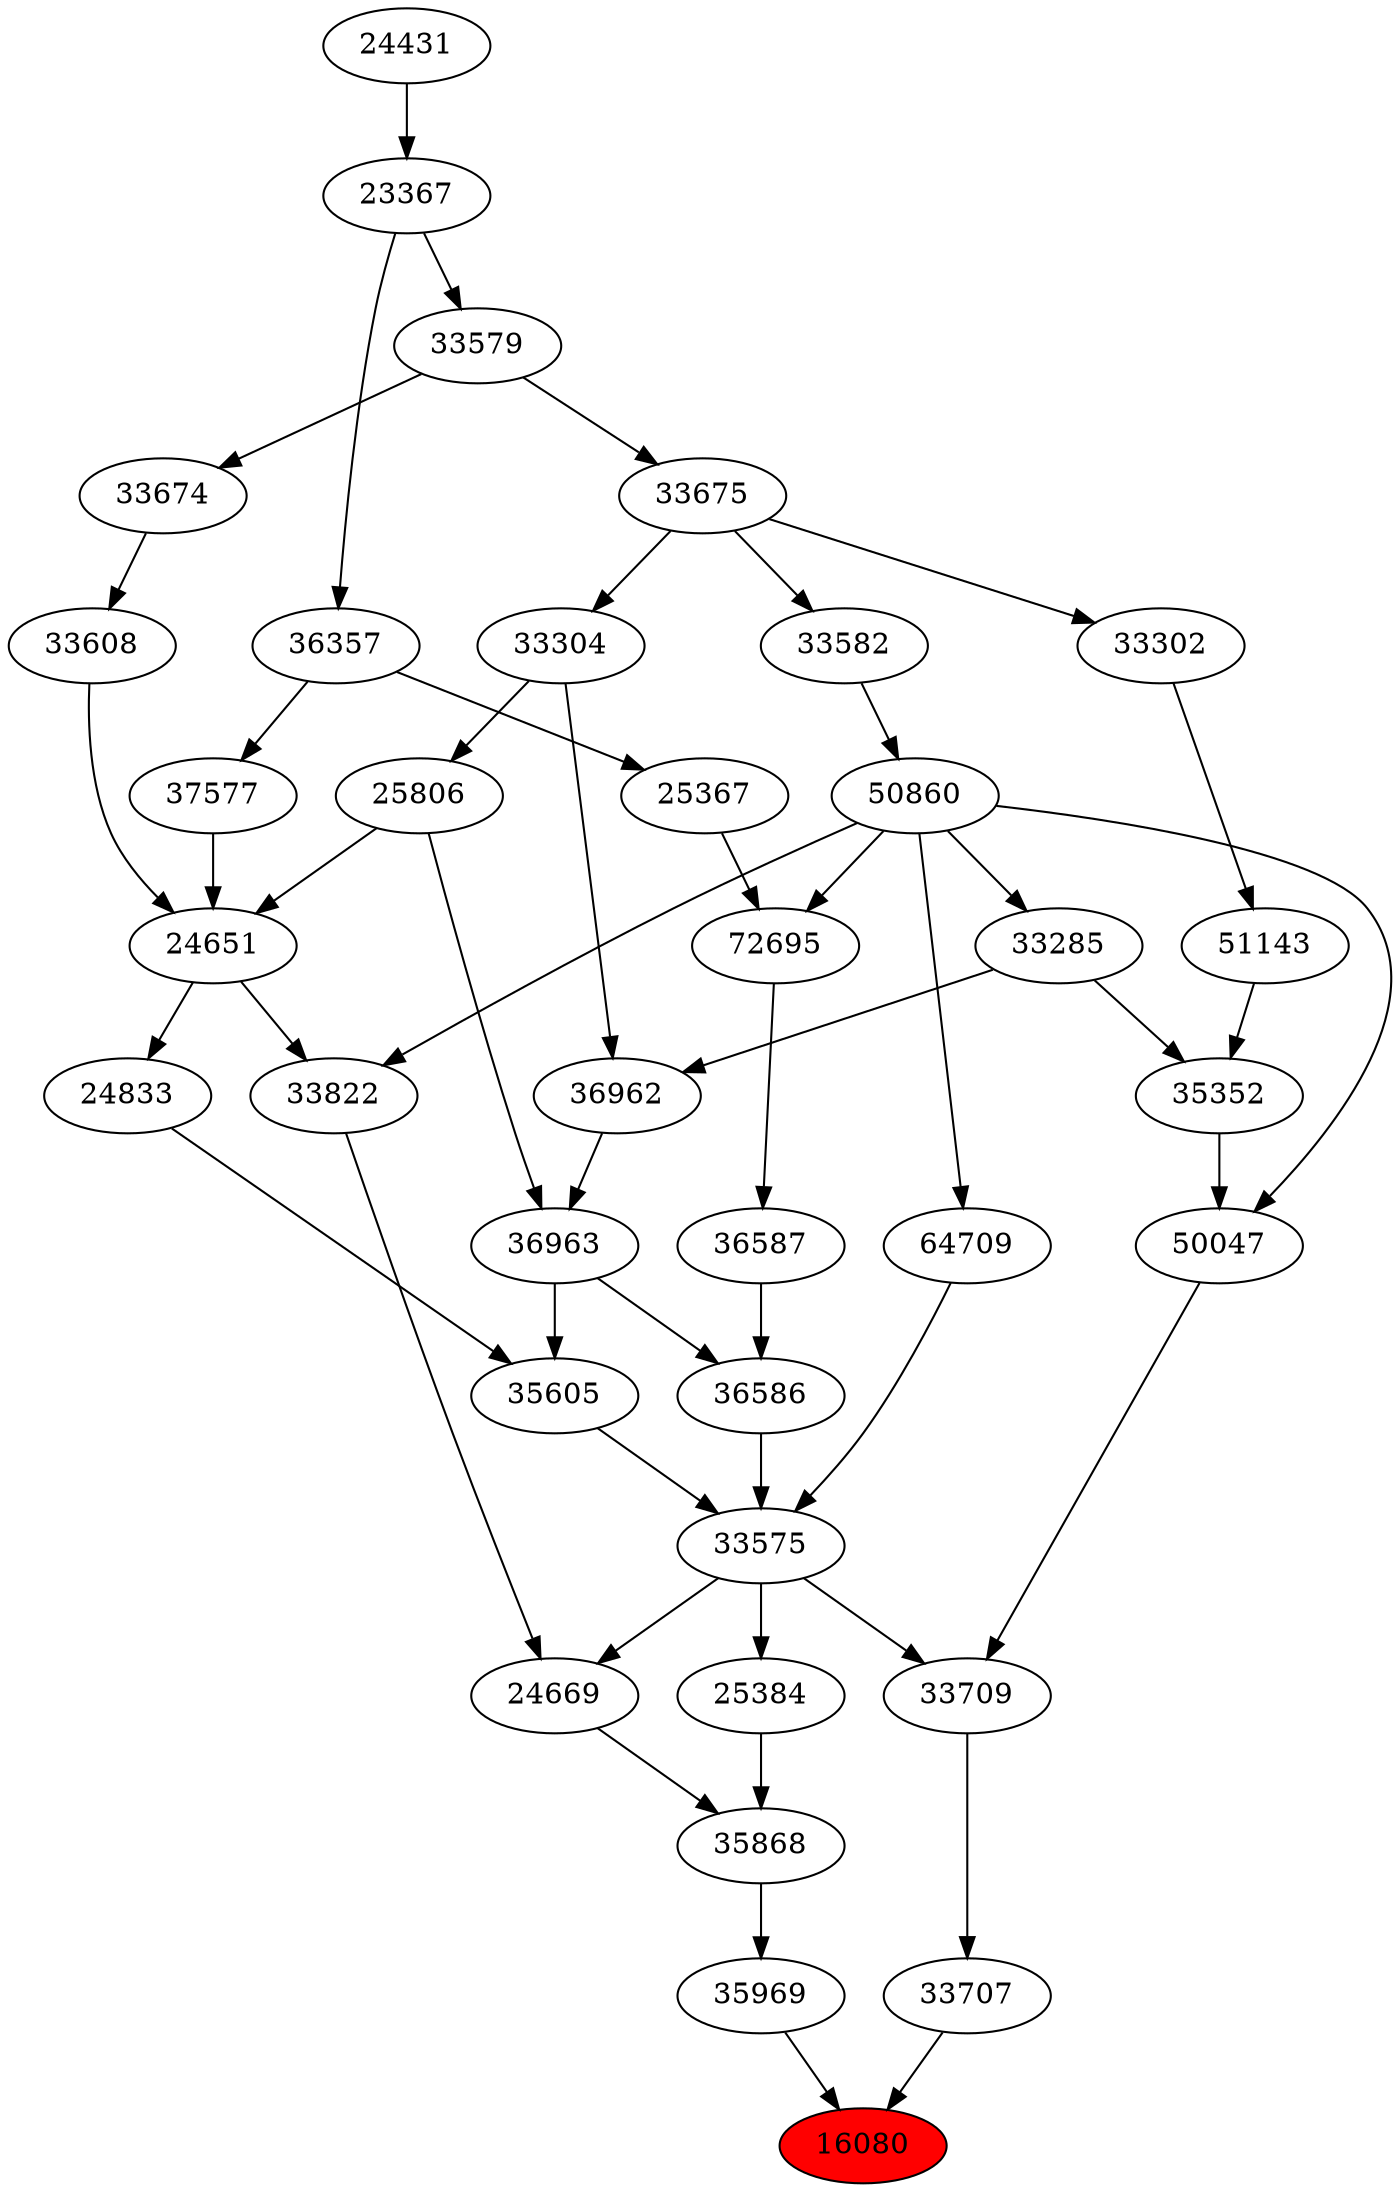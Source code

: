 strict digraph{ 
16080 [label="16080" fillcolor=red style=filled]
33707 -> 16080
35969 -> 16080
33707 [label="33707"]
33709 -> 33707
35969 [label="35969"]
35868 -> 35969
33709 [label="33709"]
50047 -> 33709
33575 -> 33709
35868 [label="35868"]
25384 -> 35868
24669 -> 35868
50047 [label="50047"]
35352 -> 50047
50860 -> 50047
33575 [label="33575"]
36586 -> 33575
35605 -> 33575
64709 -> 33575
25384 [label="25384"]
33575 -> 25384
24669 [label="24669"]
33575 -> 24669
33822 -> 24669
35352 [label="35352"]
33285 -> 35352
51143 -> 35352
50860 [label="50860"]
33582 -> 50860
36586 [label="36586"]
36587 -> 36586
36963 -> 36586
35605 [label="35605"]
24833 -> 35605
36963 -> 35605
64709 [label="64709"]
50860 -> 64709
33822 [label="33822"]
24651 -> 33822
50860 -> 33822
33285 [label="33285"]
50860 -> 33285
51143 [label="51143"]
33302 -> 51143
33582 [label="33582"]
33675 -> 33582
36587 [label="36587"]
72695 -> 36587
36963 [label="36963"]
36962 -> 36963
25806 -> 36963
24833 [label="24833"]
24651 -> 24833
24651 [label="24651"]
25806 -> 24651
33608 -> 24651
37577 -> 24651
33302 [label="33302"]
33675 -> 33302
33675 [label="33675"]
33579 -> 33675
72695 [label="72695"]
50860 -> 72695
25367 -> 72695
36962 [label="36962"]
33285 -> 36962
33304 -> 36962
25806 [label="25806"]
33304 -> 25806
33608 [label="33608"]
33674 -> 33608
37577 [label="37577"]
36357 -> 37577
33579 [label="33579"]
23367 -> 33579
25367 [label="25367"]
36357 -> 25367
33304 [label="33304"]
33675 -> 33304
33674 [label="33674"]
33579 -> 33674
36357 [label="36357"]
23367 -> 36357
23367 [label="23367"]
24431 -> 23367
24431 [label="24431"]
}